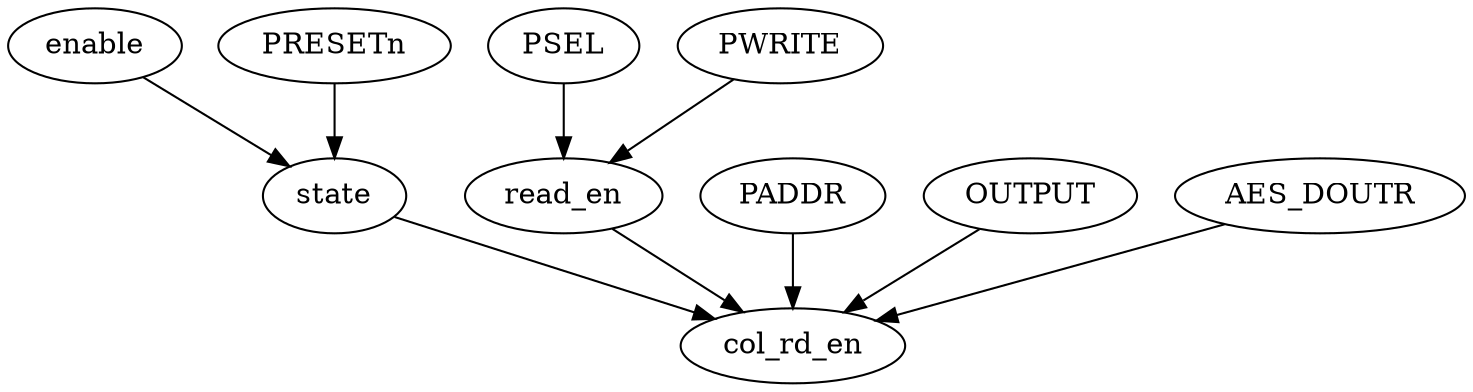 strict digraph "" {
	col_rd_en	 [complexity=0,
		importance=0.0122408532965,
		rank=0.0];
	enable	 [complexity=7,
		importance=0.101989011817,
		rank=0.014569858831];
	state	 [complexity=6,
		importance=0.0455767890475,
		rank=0.00759613150792];
	enable -> state;
	PSEL	 [complexity=9,
		importance=0.031657703813,
		rank=0.00351752264589];
	read_en	 [complexity=6,
		importance=0.0236231298566,
		rank=0.00393718830943];
	PSEL -> read_en;
	state -> col_rd_en;
	PWRITE	 [complexity=9,
		importance=0.031657703813,
		rank=0.00351752264589];
	PWRITE -> read_en;
	PADDR	 [complexity=6,
		importance=0.0202754272529,
		rank=0.00337923787548];
	PADDR -> col_rd_en;
	read_en -> col_rd_en;
	PRESETn	 [complexity=7,
		importance=0.144764941099,
		rank=0.0206807058713];
	PRESETn -> state;
	OUTPUT	 [complexity=6,
		importance=0.0202754272529,
		rank=0.00337923787548];
	OUTPUT -> col_rd_en;
	AES_DOUTR	 [complexity=6,
		importance=0.0202754272529,
		rank=0.00337923787548];
	AES_DOUTR -> col_rd_en;
}
